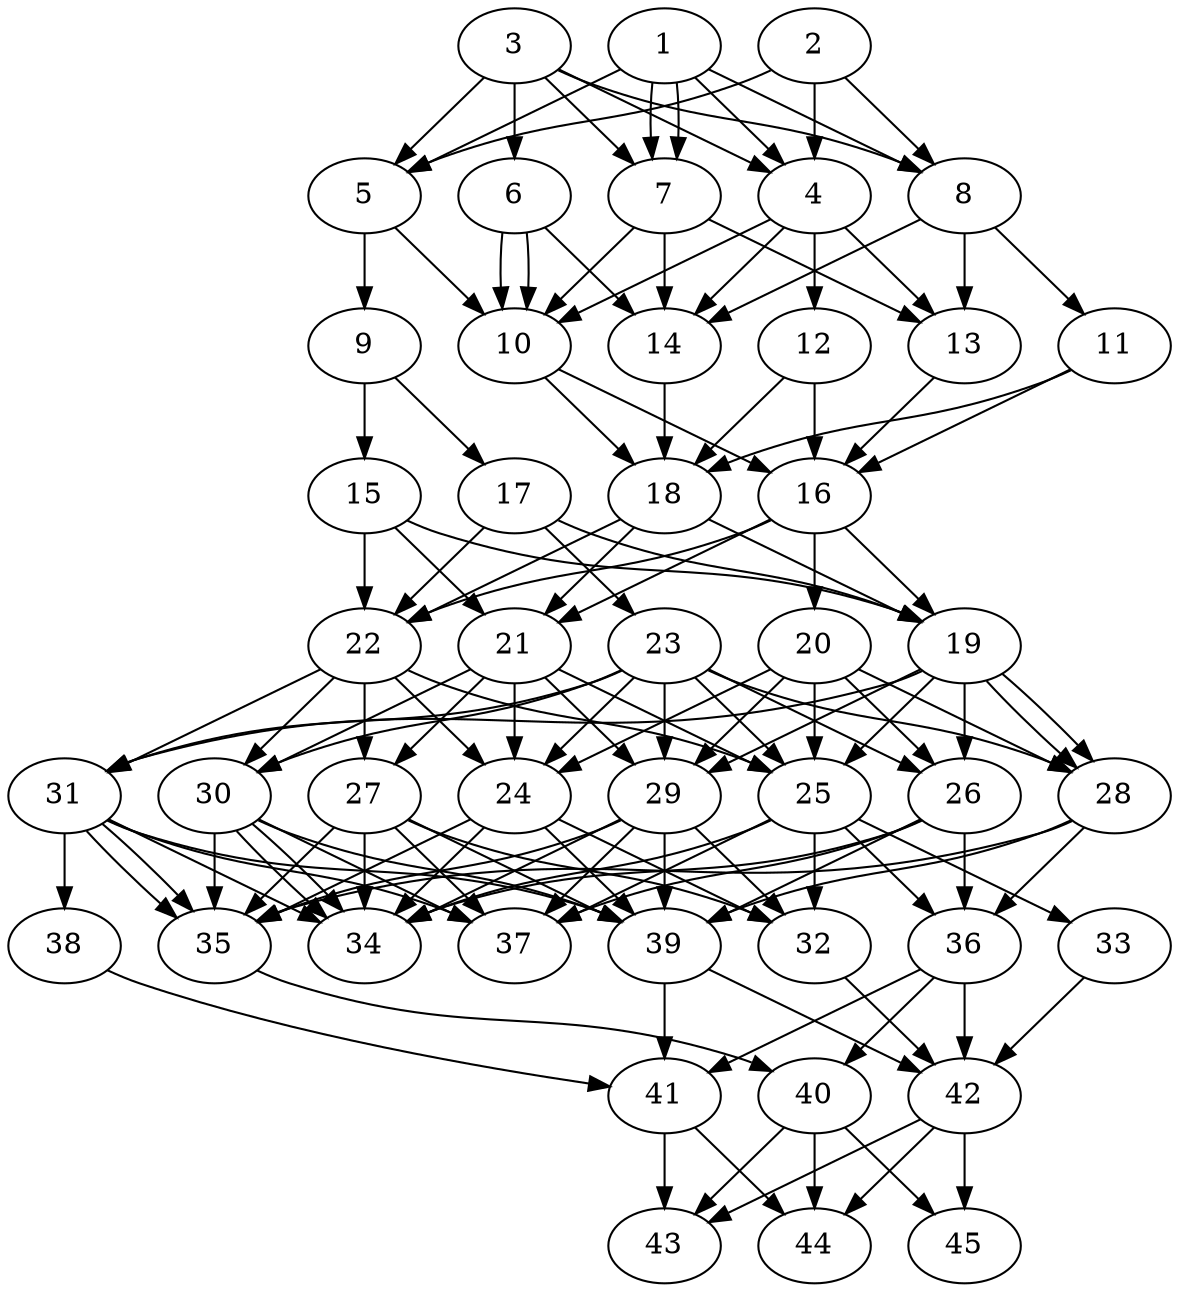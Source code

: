 // DAG automatically generated by daggen at Thu Oct  3 14:07:25 2019
// ./daggen --dot -n 45 --ccr 0.5 --fat 0.5 --regular 0.5 --density 0.9 --mindata 5242880 --maxdata 52428800 
digraph G {
  1 [size="14559232", alpha="0.18", expect_size="7279616"] 
  1 -> 4 [size ="7279616"]
  1 -> 5 [size ="7279616"]
  1 -> 7 [size ="7279616"]
  1 -> 7 [size ="7279616"]
  1 -> 8 [size ="7279616"]
  2 [size="87363584", alpha="0.18", expect_size="43681792"] 
  2 -> 4 [size ="43681792"]
  2 -> 5 [size ="43681792"]
  2 -> 8 [size ="43681792"]
  3 [size="27482112", alpha="0.07", expect_size="13741056"] 
  3 -> 4 [size ="13741056"]
  3 -> 5 [size ="13741056"]
  3 -> 6 [size ="13741056"]
  3 -> 7 [size ="13741056"]
  3 -> 8 [size ="13741056"]
  4 [size="99962880", alpha="0.08", expect_size="49981440"] 
  4 -> 10 [size ="49981440"]
  4 -> 12 [size ="49981440"]
  4 -> 13 [size ="49981440"]
  4 -> 14 [size ="49981440"]
  5 [size="35766272", alpha="0.12", expect_size="17883136"] 
  5 -> 9 [size ="17883136"]
  5 -> 10 [size ="17883136"]
  6 [size="67543040", alpha="0.19", expect_size="33771520"] 
  6 -> 10 [size ="33771520"]
  6 -> 10 [size ="33771520"]
  6 -> 14 [size ="33771520"]
  7 [size="66363392", alpha="0.03", expect_size="33181696"] 
  7 -> 10 [size ="33181696"]
  7 -> 13 [size ="33181696"]
  7 -> 14 [size ="33181696"]
  8 [size="74727424", alpha="0.13", expect_size="37363712"] 
  8 -> 11 [size ="37363712"]
  8 -> 13 [size ="37363712"]
  8 -> 14 [size ="37363712"]
  9 [size="34637824", alpha="0.01", expect_size="17318912"] 
  9 -> 15 [size ="17318912"]
  9 -> 17 [size ="17318912"]
  10 [size="33841152", alpha="0.04", expect_size="16920576"] 
  10 -> 16 [size ="16920576"]
  10 -> 18 [size ="16920576"]
  11 [size="79112192", alpha="0.06", expect_size="39556096"] 
  11 -> 16 [size ="39556096"]
  11 -> 18 [size ="39556096"]
  12 [size="71475200", alpha="0.18", expect_size="35737600"] 
  12 -> 16 [size ="35737600"]
  12 -> 18 [size ="35737600"]
  13 [size="61839360", alpha="0.02", expect_size="30919680"] 
  13 -> 16 [size ="30919680"]
  14 [size="93587456", alpha="0.19", expect_size="46793728"] 
  14 -> 18 [size ="46793728"]
  15 [size="34732032", alpha="0.13", expect_size="17366016"] 
  15 -> 19 [size ="17366016"]
  15 -> 21 [size ="17366016"]
  15 -> 22 [size ="17366016"]
  16 [size="90247168", alpha="0.17", expect_size="45123584"] 
  16 -> 19 [size ="45123584"]
  16 -> 20 [size ="45123584"]
  16 -> 21 [size ="45123584"]
  16 -> 22 [size ="45123584"]
  17 [size="87781376", alpha="0.15", expect_size="43890688"] 
  17 -> 19 [size ="43890688"]
  17 -> 22 [size ="43890688"]
  17 -> 23 [size ="43890688"]
  18 [size="103872512", alpha="0.14", expect_size="51936256"] 
  18 -> 19 [size ="51936256"]
  18 -> 21 [size ="51936256"]
  18 -> 22 [size ="51936256"]
  19 [size="71032832", alpha="0.18", expect_size="35516416"] 
  19 -> 25 [size ="35516416"]
  19 -> 26 [size ="35516416"]
  19 -> 28 [size ="35516416"]
  19 -> 28 [size ="35516416"]
  19 -> 29 [size ="35516416"]
  19 -> 31 [size ="35516416"]
  20 [size="74475520", alpha="0.01", expect_size="37237760"] 
  20 -> 24 [size ="37237760"]
  20 -> 25 [size ="37237760"]
  20 -> 26 [size ="37237760"]
  20 -> 28 [size ="37237760"]
  20 -> 29 [size ="37237760"]
  21 [size="92405760", alpha="0.04", expect_size="46202880"] 
  21 -> 24 [size ="46202880"]
  21 -> 25 [size ="46202880"]
  21 -> 27 [size ="46202880"]
  21 -> 29 [size ="46202880"]
  21 -> 30 [size ="46202880"]
  22 [size="28024832", alpha="0.04", expect_size="14012416"] 
  22 -> 24 [size ="14012416"]
  22 -> 25 [size ="14012416"]
  22 -> 27 [size ="14012416"]
  22 -> 30 [size ="14012416"]
  22 -> 31 [size ="14012416"]
  23 [size="16254976", alpha="0.07", expect_size="8127488"] 
  23 -> 24 [size ="8127488"]
  23 -> 25 [size ="8127488"]
  23 -> 26 [size ="8127488"]
  23 -> 28 [size ="8127488"]
  23 -> 29 [size ="8127488"]
  23 -> 30 [size ="8127488"]
  23 -> 31 [size ="8127488"]
  24 [size="25786368", alpha="0.09", expect_size="12893184"] 
  24 -> 32 [size ="12893184"]
  24 -> 34 [size ="12893184"]
  24 -> 35 [size ="12893184"]
  24 -> 39 [size ="12893184"]
  25 [size="20355072", alpha="0.16", expect_size="10177536"] 
  25 -> 32 [size ="10177536"]
  25 -> 33 [size ="10177536"]
  25 -> 34 [size ="10177536"]
  25 -> 36 [size ="10177536"]
  25 -> 37 [size ="10177536"]
  26 [size="80781312", alpha="0.16", expect_size="40390656"] 
  26 -> 34 [size ="40390656"]
  26 -> 36 [size ="40390656"]
  26 -> 37 [size ="40390656"]
  26 -> 39 [size ="40390656"]
  27 [size="65093632", alpha="0.07", expect_size="32546816"] 
  27 -> 32 [size ="32546816"]
  27 -> 34 [size ="32546816"]
  27 -> 35 [size ="32546816"]
  27 -> 37 [size ="32546816"]
  27 -> 39 [size ="32546816"]
  28 [size="39985152", alpha="0.12", expect_size="19992576"] 
  28 -> 35 [size ="19992576"]
  28 -> 36 [size ="19992576"]
  28 -> 39 [size ="19992576"]
  29 [size="103903232", alpha="0.03", expect_size="51951616"] 
  29 -> 32 [size ="51951616"]
  29 -> 34 [size ="51951616"]
  29 -> 35 [size ="51951616"]
  29 -> 37 [size ="51951616"]
  29 -> 39 [size ="51951616"]
  30 [size="96606208", alpha="0.18", expect_size="48303104"] 
  30 -> 34 [size ="48303104"]
  30 -> 34 [size ="48303104"]
  30 -> 35 [size ="48303104"]
  30 -> 37 [size ="48303104"]
  30 -> 39 [size ="48303104"]
  31 [size="100595712", alpha="0.07", expect_size="50297856"] 
  31 -> 34 [size ="50297856"]
  31 -> 35 [size ="50297856"]
  31 -> 35 [size ="50297856"]
  31 -> 37 [size ="50297856"]
  31 -> 38 [size ="50297856"]
  31 -> 39 [size ="50297856"]
  32 [size="25577472", alpha="0.10", expect_size="12788736"] 
  32 -> 42 [size ="12788736"]
  33 [size="42799104", alpha="0.03", expect_size="21399552"] 
  33 -> 42 [size ="21399552"]
  34 [size="74891264", alpha="0.14", expect_size="37445632"] 
  35 [size="22585344", alpha="0.10", expect_size="11292672"] 
  35 -> 40 [size ="11292672"]
  36 [size="99905536", alpha="0.04", expect_size="49952768"] 
  36 -> 40 [size ="49952768"]
  36 -> 41 [size ="49952768"]
  36 -> 42 [size ="49952768"]
  37 [size="80797696", alpha="0.13", expect_size="40398848"] 
  38 [size="21137408", alpha="0.02", expect_size="10568704"] 
  38 -> 41 [size ="10568704"]
  39 [size="79540224", alpha="0.04", expect_size="39770112"] 
  39 -> 41 [size ="39770112"]
  39 -> 42 [size ="39770112"]
  40 [size="91416576", alpha="0.00", expect_size="45708288"] 
  40 -> 43 [size ="45708288"]
  40 -> 44 [size ="45708288"]
  40 -> 45 [size ="45708288"]
  41 [size="80123904", alpha="0.13", expect_size="40061952"] 
  41 -> 43 [size ="40061952"]
  41 -> 44 [size ="40061952"]
  42 [size="19916800", alpha="0.10", expect_size="9958400"] 
  42 -> 43 [size ="9958400"]
  42 -> 44 [size ="9958400"]
  42 -> 45 [size ="9958400"]
  43 [size="66156544", alpha="0.08", expect_size="33078272"] 
  44 [size="81455104", alpha="0.09", expect_size="40727552"] 
  45 [size="54542336", alpha="0.12", expect_size="27271168"] 
}

